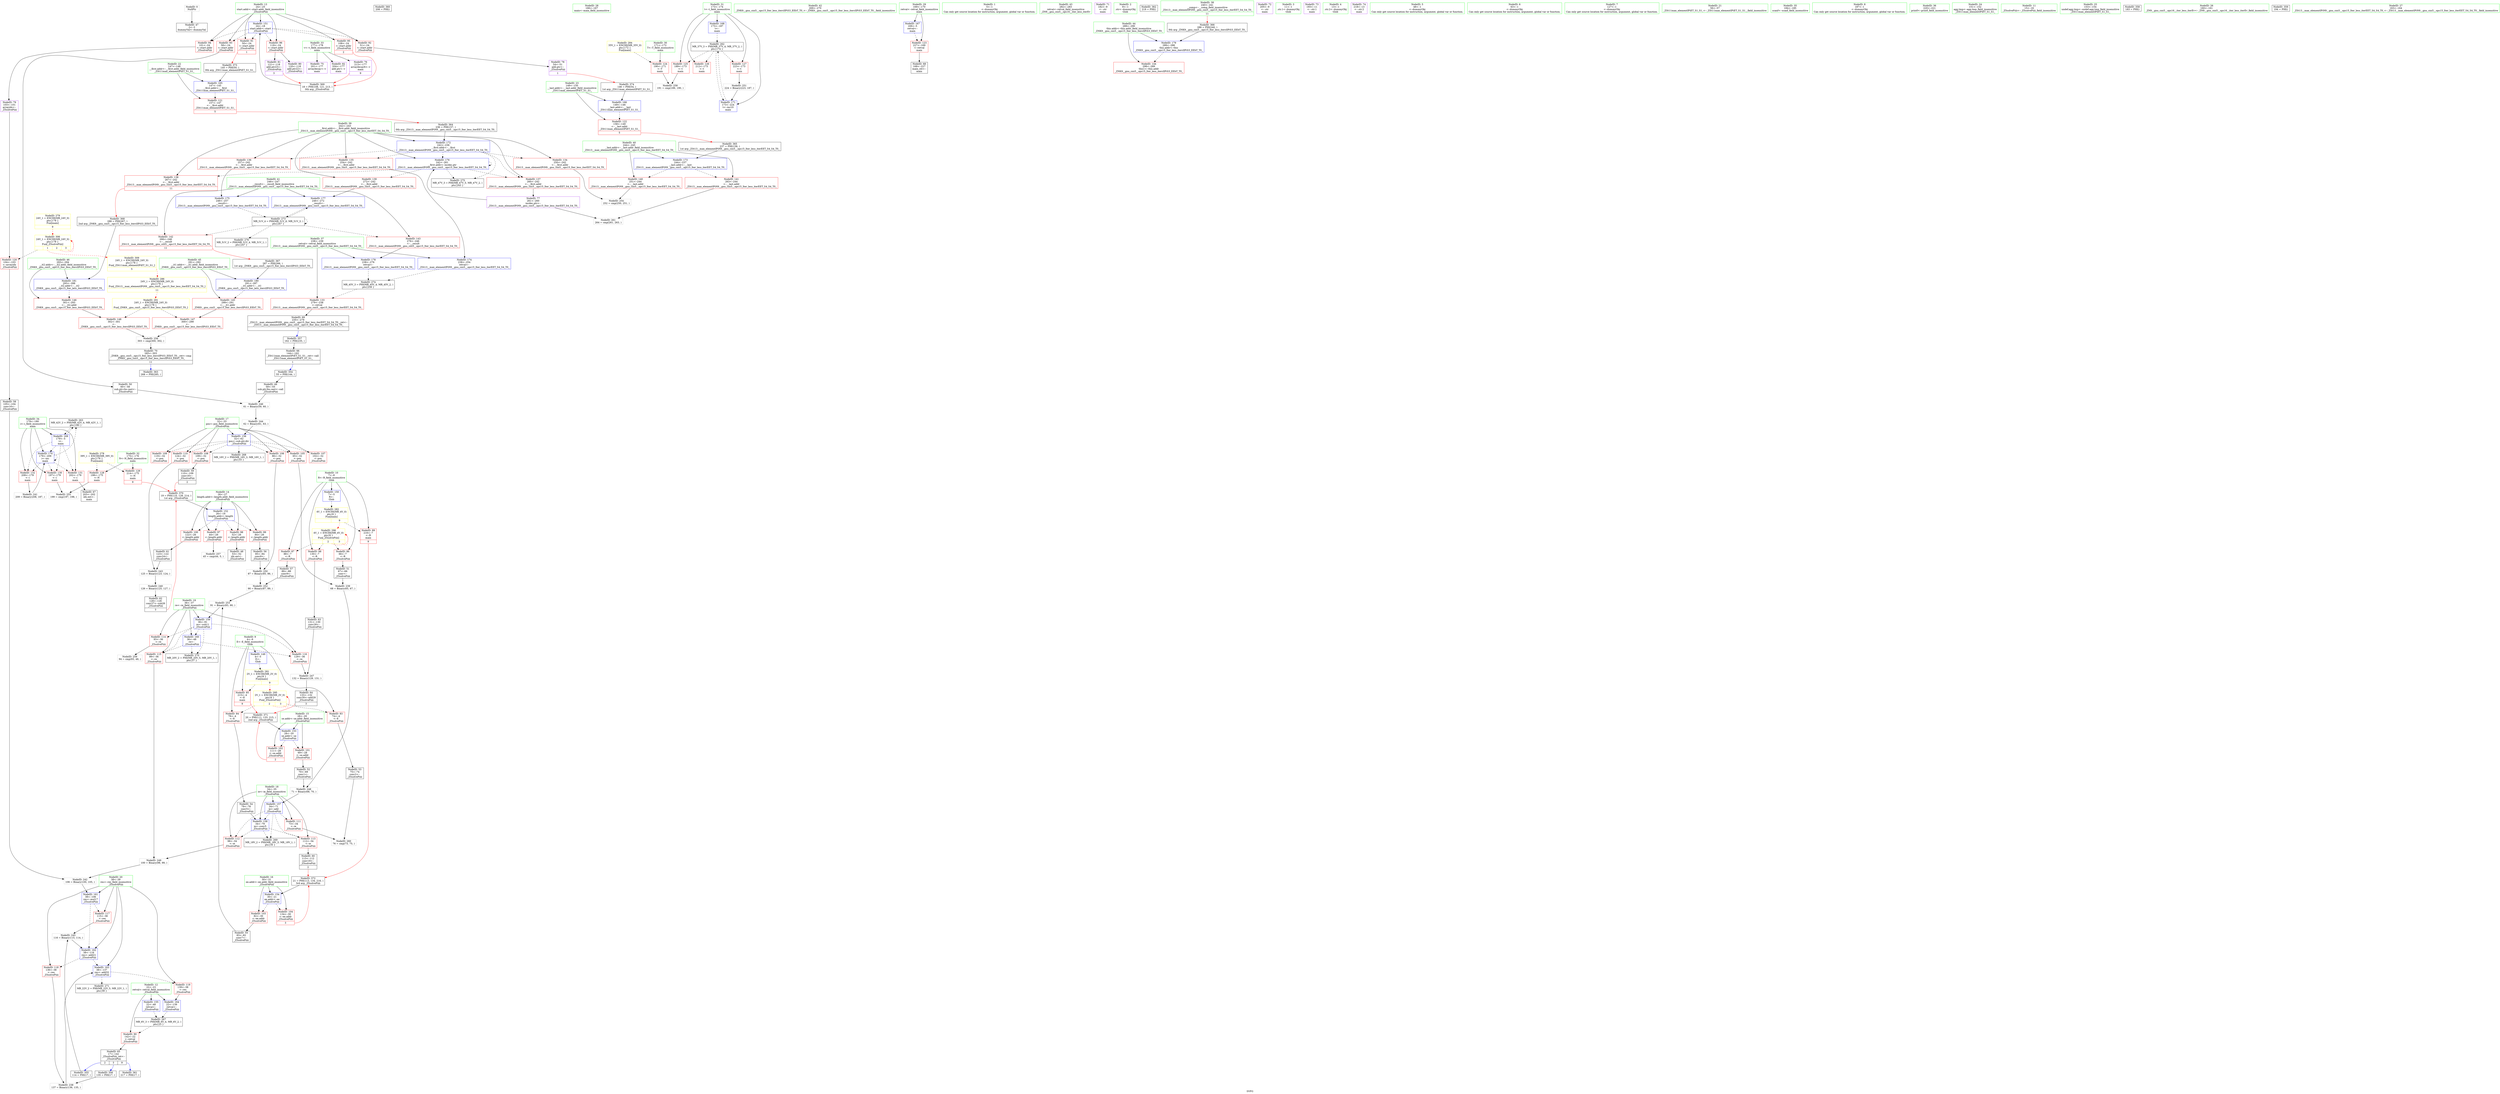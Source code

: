 digraph "SVFG" {
	label="SVFG";

	Node0x55a11f246480 [shape=record,color=grey,label="{NodeID: 0\nNullPtr}"];
	Node0x55a11f246480 -> Node0x55a11f266490[style=solid];
	Node0x55a11f280760 [shape=record,color=black,label="{NodeID: 263\nMR_42V_2 = PHI(MR_42V_4, MR_42V_1, )\npts\{180 \}\n}"];
	Node0x55a11f280760 -> Node0x55a11f26e860[style=dashed];
	Node0x55a11f26f150 [shape=record,color=blue,label="{NodeID: 180\n291\<--287\n__it1.addr\<--__it1\n_ZNK9__gnu_cxx5__ops15_Iter_less_iterclIPiS3_EEbT_T0_\n}"];
	Node0x55a11f26f150 -> Node0x55a11f26d4b0[style=dashed];
	Node0x55a11f266e70 [shape=record,color=red,label="{NodeID: 97\n44\<--26\n\<--length.addr\n_Z5solvePiiii\n}"];
	Node0x55a11f266e70 -> Node0x55a11f2752b0[style=solid];
	Node0x55a11f264870 [shape=record,color=green,label="{NodeID: 14\n26\<--27\nlength.addr\<--length.addr_field_insensitive\n_Z5solvePiiii\n}"];
	Node0x55a11f264870 -> Node0x55a11f266e70[style=solid];
	Node0x55a11f264870 -> Node0x55a11f266f40[style=solid];
	Node0x55a11f264870 -> Node0x55a11f267010[style=solid];
	Node0x55a11f264870 -> Node0x55a11f2670e0[style=solid];
	Node0x55a11f264870 -> Node0x55a11f26da90[style=solid];
	Node0x55a11f29b020 [shape=record,color=black,label="{NodeID: 360\n206 = PHI()\n}"];
	Node0x55a11f2669b0 [shape=record,color=red,label="{NodeID: 111\n73\<--34\n\<--ie\n_Z5solvePiiii\n}"];
	Node0x55a11f2669b0 -> Node0x55a11f26ace0[style=solid];
	Node0x55a11f265460 [shape=record,color=green,label="{NodeID: 28\n166\<--167\nmain\<--main_field_insensitive\n}"];
	Node0x55a11f29c470 [shape=record,color=black,label="{NodeID: 374\n146 = PHI(54, )\n1st arg _ZSt11max_elementIPiET_S1_S1_ }"];
	Node0x55a11f29c470 -> Node0x55a11f26e5f0[style=solid];
	Node0x55a11f287040 [shape=record,color=yellow,style=double,label="{NodeID: 291\n24V_1 = ENCHI(MR_24V_0)\npts\{178 \}\nFun[_ZNK9__gnu_cxx5__ops15_Iter_less_iterclIPiS3_EEbT_T0_]}"];
	Node0x55a11f287040 -> Node0x55a11f26d650[style=dashed];
	Node0x55a11f287040 -> Node0x55a11f26d720[style=dashed];
	Node0x55a11f26c470 [shape=record,color=red,label="{NodeID: 125\n189\<--173\n\<--t\nmain\n}"];
	Node0x55a11f26c470 -> Node0x55a11f275430[style=solid];
	Node0x55a11f266050 [shape=record,color=green,label="{NodeID: 42\n269\<--270\n_ZNK9__gnu_cxx5__ops15_Iter_less_iterclIPiS3_EEbT_T0_\<--_ZNK9__gnu_cxx5__ops15_Iter_less_iterclIPiS3_EEbT_T0__field_insensitive\n}"];
	Node0x55a11f26cfd0 [shape=record,color=red,label="{NodeID: 139\n272\<--242\n\<--__first.addr\n_ZSt13__max_elementIPiN9__gnu_cxx5__ops15_Iter_less_iterEET_S4_S4_T0_\n}"];
	Node0x55a11f26cfd0 -> Node0x55a11f26eee0[style=solid];
	Node0x55a11f267c30 [shape=record,color=black,label="{NodeID: 56\n85\<--84\nconv8\<--\n_Z5solvePiiii\n}"];
	Node0x55a11f267c30 -> Node0x55a11f274830[style=solid];
	Node0x55a11f26db60 [shape=record,color=blue,label="{NodeID: 153\n28\<--20\nse.addr\<--se\n_Z5solvePiiii\n}"];
	Node0x55a11f26db60 -> Node0x55a11f2671b0[style=dashed];
	Node0x55a11f26db60 -> Node0x55a11f267280[style=dashed];
	Node0x55a11f268790 [shape=record,color=black,label="{NodeID: 70\n285\<--303\n_ZNK9__gnu_cxx5__ops15_Iter_less_iterclIPiS3_EEbT_T0__ret\<--cmp\n_ZNK9__gnu_cxx5__ops15_Iter_less_iterclIPiS3_EEbT_T0_\n|{<s0>11}}"];
	Node0x55a11f268790:s0 -> Node0x55a11f29b390[style=solid,color=blue];
	Node0x55a11f274830 [shape=record,color=grey,label="{NodeID: 250\n87 = Binary(85, 86, )\n}"];
	Node0x55a11f274830 -> Node0x55a11f274b30[style=solid];
	Node0x55a11f26e6c0 [shape=record,color=blue,label="{NodeID: 167\n169\<--5\nretval\<--\nmain\n}"];
	Node0x55a11f26e6c0 -> Node0x55a11f26c2d0[style=dashed];
	Node0x55a11f2692f0 [shape=record,color=red,label="{NodeID: 84\n78\<--4\n\<--E\n_Z5solvePiiii\n}"];
	Node0x55a11f2692f0 -> Node0x55a11f267a90[style=solid];
	Node0x55a11f263450 [shape=record,color=green,label="{NodeID: 1\n5\<--1\n\<--dummyObj\nCan only get source location for instruction, argument, global var or function.}"];
	Node0x55a11f26f220 [shape=record,color=blue,label="{NodeID: 181\n293\<--288\n__it2.addr\<--__it2\n_ZNK9__gnu_cxx5__ops15_Iter_less_iterclIPiS3_EEbT_T0_\n}"];
	Node0x55a11f26f220 -> Node0x55a11f26d580[style=dashed];
	Node0x55a11f266f40 [shape=record,color=red,label="{NodeID: 98\n52\<--26\n\<--length.addr\n_Z5solvePiiii\n}"];
	Node0x55a11f266f40 -> Node0x55a11f2675b0[style=solid];
	Node0x55a11f264940 [shape=record,color=green,label="{NodeID: 15\n28\<--29\nse.addr\<--se.addr_field_insensitive\n_Z5solvePiiii\n}"];
	Node0x55a11f264940 -> Node0x55a11f2671b0[style=solid];
	Node0x55a11f264940 -> Node0x55a11f267280[style=solid];
	Node0x55a11f264940 -> Node0x55a11f26db60[style=solid];
	Node0x55a11f29b0f0 [shape=record,color=black,label="{NodeID: 361\n217 = PHI(17, )\n}"];
	Node0x55a11f285260 [shape=record,color=yellow,style=double,label="{NodeID: 278\n39V_1 = ENCHI(MR_39V_0)\npts\{176 \}\nFun[main]}"];
	Node0x55a11f285260 -> Node0x55a11f26c6e0[style=dashed];
	Node0x55a11f285260 -> Node0x55a11f26c7b0[style=dashed];
	Node0x55a11f266a80 [shape=record,color=red,label="{NodeID: 112\n98\<--34\n\<--ie\n_Z5solvePiiii\n}"];
	Node0x55a11f266a80 -> Node0x55a11f2746b0[style=solid];
	Node0x55a11f265560 [shape=record,color=green,label="{NodeID: 29\n169\<--170\nretval\<--retval_field_insensitive\nmain\n}"];
	Node0x55a11f265560 -> Node0x55a11f26c2d0[style=solid];
	Node0x55a11f265560 -> Node0x55a11f26e6c0[style=solid];
	Node0x55a11f26c540 [shape=record,color=red,label="{NodeID: 126\n212\<--173\n\<--t\nmain\n}"];
	Node0x55a11f266150 [shape=record,color=green,label="{NodeID: 43\n282\<--283\nretval\<--retval_field_insensitive\n_ZN9__gnu_cxx5__ops16__iter_less_iterEv\n}"];
	Node0x55a11f287dc0 [shape=record,color=yellow,style=double,label="{NodeID: 306\n24V_1 = ENCHI(MR_24V_0)\npts\{178 \}\nFun[_Z5solvePiiii]|{|<s1>1|<s2>2|<s3>3}}"];
	Node0x55a11f287dc0 -> Node0x55a11f26c060[style=dashed];
	Node0x55a11f287dc0:s1 -> Node0x55a11f288090[style=dashed,color=red];
	Node0x55a11f287dc0:s2 -> Node0x55a11f287dc0[style=dashed,color=red];
	Node0x55a11f287dc0:s3 -> Node0x55a11f287dc0[style=dashed,color=red];
	Node0x55a11f26d0a0 [shape=record,color=red,label="{NodeID: 140\n251\<--244\n\<--__last.addr\n_ZSt13__max_elementIPiN9__gnu_cxx5__ops15_Iter_less_iterEET_S4_S4_T0_\n}"];
	Node0x55a11f26d0a0 -> Node0x55a11f274e30[style=solid];
	Node0x55a11f267d00 [shape=record,color=black,label="{NodeID: 57\n89\<--88\nconv9\<--\n_Z5solvePiiii\n}"];
	Node0x55a11f267d00 -> Node0x55a11f274b30[style=solid];
	Node0x55a11f26dc30 [shape=record,color=blue,label="{NodeID: 154\n30\<--21\nee.addr\<--ee\n_Z5solvePiiii\n}"];
	Node0x55a11f26dc30 -> Node0x55a11f267350[style=dashed];
	Node0x55a11f26dc30 -> Node0x55a11f267420[style=dashed];
	Node0x55a11f268860 [shape=record,color=purple,label="{NodeID: 71\n182\<--9\n\<--.str\nmain\n}"];
	Node0x55a11f2749b0 [shape=record,color=grey,label="{NodeID: 251\n224 = Binary(223, 187, )\n}"];
	Node0x55a11f2749b0 -> Node0x55a11f26ea00[style=solid];
	Node0x55a11f26e790 [shape=record,color=blue,label="{NodeID: 168\n173\<--187\nt\<--\nmain\n}"];
	Node0x55a11f26e790 -> Node0x55a11f280260[style=dashed];
	Node0x55a11f2693c0 [shape=record,color=red,label="{NodeID: 85\n215\<--4\n\<--E\nmain\n|{<s0>9}}"];
	Node0x55a11f2693c0:s0 -> Node0x55a11f29bfe0[style=solid,color=red];
	Node0x55a11f2634e0 [shape=record,color=green,label="{NodeID: 2\n9\<--1\n.str\<--dummyObj\nGlob }"];
	Node0x55a11f267010 [shape=record,color=red,label="{NodeID: 99\n84\<--26\n\<--length.addr\n_Z5solvePiiii\n}"];
	Node0x55a11f267010 -> Node0x55a11f267c30[style=solid];
	Node0x55a11f264a10 [shape=record,color=green,label="{NodeID: 16\n30\<--31\nee.addr\<--ee.addr_field_insensitive\n_Z5solvePiiii\n}"];
	Node0x55a11f264a10 -> Node0x55a11f267350[style=solid];
	Node0x55a11f264a10 -> Node0x55a11f267420[style=solid];
	Node0x55a11f264a10 -> Node0x55a11f26dc30[style=solid];
	Node0x55a11f29b2c0 [shape=record,color=black,label="{NodeID: 362\n219 = PHI()\n}"];
	Node0x55a11f286590 [shape=record,color=yellow,style=double,label="{NodeID: 279\n24V_1 = ENCHI(MR_24V_0)\npts\{178 \}\nFun[main]|{<s0>9}}"];
	Node0x55a11f286590:s0 -> Node0x55a11f287dc0[style=dashed,color=red];
	Node0x55a11f266b50 [shape=record,color=red,label="{NodeID: 113\n112\<--34\n\<--ie\n_Z5solvePiiii\n}"];
	Node0x55a11f266b50 -> Node0x55a11f267f70[style=solid];
	Node0x55a11f265630 [shape=record,color=green,label="{NodeID: 30\n171\<--172\nT\<--T_field_insensitive\nmain\n}"];
	Node0x55a11f265630 -> Node0x55a11f26c3a0[style=solid];
	Node0x55a11f26c610 [shape=record,color=red,label="{NodeID: 127\n223\<--173\n\<--t\nmain\n}"];
	Node0x55a11f26c610 -> Node0x55a11f2749b0[style=solid];
	Node0x55a11f266220 [shape=record,color=green,label="{NodeID: 44\n289\<--290\nthis.addr\<--this.addr_field_insensitive\n_ZNK9__gnu_cxx5__ops15_Iter_less_iterclIPiS3_EEbT_T0_\n}"];
	Node0x55a11f266220 -> Node0x55a11f26d3e0[style=solid];
	Node0x55a11f266220 -> Node0x55a11f26f080[style=solid];
	Node0x55a11f26d170 [shape=record,color=red,label="{NodeID: 141\n263\<--244\n\<--__last.addr\n_ZSt13__max_elementIPiN9__gnu_cxx5__ops15_Iter_less_iterEET_S4_S4_T0_\n}"];
	Node0x55a11f26d170 -> Node0x55a11f26ae60[style=solid];
	Node0x55a11f267dd0 [shape=record,color=black,label="{NodeID: 58\n105\<--104\nconv16\<--\n_Z5solvePiiii\n}"];
	Node0x55a11f267dd0 -> Node0x55a11f273c30[style=solid];
	Node0x55a11f273630 [shape=record,color=grey,label="{NodeID: 238\n137 = Binary(136, 135, )\n}"];
	Node0x55a11f273630 -> Node0x55a11f26e380[style=solid];
	Node0x55a11f26dd00 [shape=record,color=blue,label="{NodeID: 155\n22\<--48\nretval\<--\n_Z5solvePiiii\n}"];
	Node0x55a11f26dd00 -> Node0x55a11f281b60[style=dashed];
	Node0x55a11f268930 [shape=record,color=purple,label="{NodeID: 72\n205\<--9\n\<--.str\nmain\n}"];
	Node0x55a11f274b30 [shape=record,color=grey,label="{NodeID: 252\n90 = Binary(87, 89, )\n}"];
	Node0x55a11f274b30 -> Node0x55a11f274cb0[style=solid];
	Node0x55a11f26e860 [shape=record,color=blue,label="{NodeID: 169\n179\<--5\ni\<--\nmain\n}"];
	Node0x55a11f26e860 -> Node0x55a11f26c880[style=dashed];
	Node0x55a11f26e860 -> Node0x55a11f26c950[style=dashed];
	Node0x55a11f26e860 -> Node0x55a11f26ca20[style=dashed];
	Node0x55a11f26e860 -> Node0x55a11f26e930[style=dashed];
	Node0x55a11f26e860 -> Node0x55a11f280760[style=dashed];
	Node0x55a11f269490 [shape=record,color=red,label="{NodeID: 86\n66\<--7\n\<--R\n_Z5solvePiiii\n}"];
	Node0x55a11f269490 -> Node0x55a11f267820[style=solid];
	Node0x55a11f263790 [shape=record,color=green,label="{NodeID: 3\n11\<--1\n.str.1\<--dummyObj\nGlob }"];
	Node0x55a11f2670e0 [shape=record,color=red,label="{NodeID: 100\n122\<--26\n\<--length.addr\n_Z5solvePiiii\n}"];
	Node0x55a11f2670e0 -> Node0x55a11f268040[style=solid];
	Node0x55a11f264ae0 [shape=record,color=green,label="{NodeID: 17\n32\<--33\npos\<--pos_field_insensitive\n_Z5solvePiiii\n}"];
	Node0x55a11f264ae0 -> Node0x55a11f2674f0[style=solid];
	Node0x55a11f264ae0 -> Node0x55a11f2665a0[style=solid];
	Node0x55a11f264ae0 -> Node0x55a11f266670[style=solid];
	Node0x55a11f264ae0 -> Node0x55a11f266740[style=solid];
	Node0x55a11f264ae0 -> Node0x55a11f266810[style=solid];
	Node0x55a11f264ae0 -> Node0x55a11f2668e0[style=solid];
	Node0x55a11f264ae0 -> Node0x55a11f26ddd0[style=solid];
	Node0x55a11f29b390 [shape=record,color=black,label="{NodeID: 363\n268 = PHI(285, )\n}"];
	Node0x55a11f266c20 [shape=record,color=red,label="{NodeID: 114\n93\<--36\n\<--re\n_Z5solvePiiii\n}"];
	Node0x55a11f266c20 -> Node0x55a11f2755b0[style=solid];
	Node0x55a11f265700 [shape=record,color=green,label="{NodeID: 31\n173\<--174\nt\<--t_field_insensitive\nmain\n}"];
	Node0x55a11f265700 -> Node0x55a11f26c470[style=solid];
	Node0x55a11f265700 -> Node0x55a11f26c540[style=solid];
	Node0x55a11f265700 -> Node0x55a11f26c610[style=solid];
	Node0x55a11f265700 -> Node0x55a11f26e790[style=solid];
	Node0x55a11f265700 -> Node0x55a11f26ea00[style=solid];
	Node0x55a11f26c6e0 [shape=record,color=red,label="{NodeID: 128\n198\<--175\n\<--N\nmain\n}"];
	Node0x55a11f26c6e0 -> Node0x55a11f274fb0[style=solid];
	Node0x55a11f2662f0 [shape=record,color=green,label="{NodeID: 45\n291\<--292\n__it1.addr\<--__it1.addr_field_insensitive\n_ZNK9__gnu_cxx5__ops15_Iter_less_iterclIPiS3_EEbT_T0_\n}"];
	Node0x55a11f2662f0 -> Node0x55a11f26d4b0[style=solid];
	Node0x55a11f2662f0 -> Node0x55a11f26f150[style=solid];
	Node0x55a11f26d240 [shape=record,color=red,label="{NodeID: 142\n266\<--246\n\<--__result\n_ZSt13__max_elementIPiN9__gnu_cxx5__ops15_Iter_less_iterEET_S4_S4_T0_\n|{<s0>11}}"];
	Node0x55a11f26d240:s0 -> Node0x55a11f29b8c0[style=solid,color=red];
	Node0x55a11f267ea0 [shape=record,color=black,label="{NodeID: 59\n110\<--109\nconv18\<--\n_Z5solvePiiii\n|{<s0>2}}"];
	Node0x55a11f267ea0:s0 -> Node0x55a11f29be20[style=solid,color=red];
	Node0x55a11f2737b0 [shape=record,color=grey,label="{NodeID: 239\n68 = Binary(65, 67, )\n}"];
	Node0x55a11f2737b0 -> Node0x55a11f274530[style=solid];
	Node0x55a11f26ddd0 [shape=record,color=blue,label="{NodeID: 156\n32\<--62\npos\<--sub.ptr.div\n_Z5solvePiiii\n}"];
	Node0x55a11f26ddd0 -> Node0x55a11f2674f0[style=dashed];
	Node0x55a11f26ddd0 -> Node0x55a11f2665a0[style=dashed];
	Node0x55a11f26ddd0 -> Node0x55a11f266670[style=dashed];
	Node0x55a11f26ddd0 -> Node0x55a11f266740[style=dashed];
	Node0x55a11f26ddd0 -> Node0x55a11f266810[style=dashed];
	Node0x55a11f26ddd0 -> Node0x55a11f2668e0[style=dashed];
	Node0x55a11f26ddd0 -> Node0x55a11f282060[style=dashed];
	Node0x55a11f268a00 [shape=record,color=purple,label="{NodeID: 73\n193\<--11\n\<--.str.1\nmain\n}"];
	Node0x55a11f274cb0 [shape=record,color=grey,label="{NodeID: 253\n91 = Binary(83, 90, )\n}"];
	Node0x55a11f274cb0 -> Node0x55a11f26e040[style=solid];
	Node0x55a11f26e930 [shape=record,color=blue,label="{NodeID: 170\n179\<--209\ni\<--inc\nmain\n}"];
	Node0x55a11f26e930 -> Node0x55a11f26c880[style=dashed];
	Node0x55a11f26e930 -> Node0x55a11f26c950[style=dashed];
	Node0x55a11f26e930 -> Node0x55a11f26ca20[style=dashed];
	Node0x55a11f26e930 -> Node0x55a11f26e930[style=dashed];
	Node0x55a11f26e930 -> Node0x55a11f280760[style=dashed];
	Node0x55a11f269560 [shape=record,color=red,label="{NodeID: 87\n88\<--7\n\<--R\n_Z5solvePiiii\n}"];
	Node0x55a11f269560 -> Node0x55a11f267d00[style=solid];
	Node0x55a11f263850 [shape=record,color=green,label="{NodeID: 4\n13\<--1\n.str.2\<--dummyObj\nGlob }"];
	Node0x55a11f281b60 [shape=record,color=black,label="{NodeID: 267\nMR_6V_3 = PHI(MR_6V_4, MR_6V_2, )\npts\{23 \}\n}"];
	Node0x55a11f281b60 -> Node0x55a11f2697d0[style=dashed];
	Node0x55a11f2671b0 [shape=record,color=red,label="{NodeID: 101\n69\<--28\n\<--se.addr\n_Z5solvePiiii\n}"];
	Node0x55a11f2671b0 -> Node0x55a11f2678f0[style=solid];
	Node0x55a11f264bb0 [shape=record,color=green,label="{NodeID: 18\n34\<--35\nie\<--ie_field_insensitive\n_Z5solvePiiii\n}"];
	Node0x55a11f264bb0 -> Node0x55a11f2669b0[style=solid];
	Node0x55a11f264bb0 -> Node0x55a11f266a80[style=solid];
	Node0x55a11f264bb0 -> Node0x55a11f266b50[style=solid];
	Node0x55a11f264bb0 -> Node0x55a11f26dea0[style=solid];
	Node0x55a11f264bb0 -> Node0x55a11f26df70[style=solid];
	Node0x55a11f29b4a0 [shape=record,color=black,label="{NodeID: 364\n236 = PHI(157, )\n0th arg _ZSt13__max_elementIPiN9__gnu_cxx5__ops15_Iter_less_iterEET_S4_S4_T0_ }"];
	Node0x55a11f29b4a0 -> Node0x55a11f26ead0[style=solid];
	Node0x55a11f286750 [shape=record,color=yellow,style=double,label="{NodeID: 281\n2V_1 = ENCHI(MR_2V_0)\npts\{6 \}\nFun[main]|{|<s1>9}}"];
	Node0x55a11f286750 -> Node0x55a11f2693c0[style=dashed];
	Node0x55a11f286750:s1 -> Node0x55a11f2873f0[style=dashed,color=red];
	Node0x55a11f26bcd0 [shape=record,color=red,label="{NodeID: 115\n99\<--36\n\<--re\n_Z5solvePiiii\n}"];
	Node0x55a11f26bcd0 -> Node0x55a11f2746b0[style=solid];
	Node0x55a11f2657d0 [shape=record,color=green,label="{NodeID: 32\n175\<--176\nN\<--N_field_insensitive\nmain\n}"];
	Node0x55a11f2657d0 -> Node0x55a11f26c6e0[style=solid];
	Node0x55a11f2657d0 -> Node0x55a11f26c7b0[style=solid];
	Node0x55a11f2873f0 [shape=record,color=yellow,style=double,label="{NodeID: 295\n2V_1 = ENCHI(MR_2V_0)\npts\{6 \}\nFun[_Z5solvePiiii]|{|<s2>2|<s3>3}}"];
	Node0x55a11f2873f0 -> Node0x55a11f269220[style=dashed];
	Node0x55a11f2873f0 -> Node0x55a11f2692f0[style=dashed];
	Node0x55a11f2873f0:s2 -> Node0x55a11f2873f0[style=dashed,color=red];
	Node0x55a11f2873f0:s3 -> Node0x55a11f2873f0[style=dashed,color=red];
	Node0x55a11f26c7b0 [shape=record,color=red,label="{NodeID: 129\n214\<--175\n\<--N\nmain\n|{<s0>9}}"];
	Node0x55a11f26c7b0:s0 -> Node0x55a11f29be20[style=solid,color=red];
	Node0x55a11f2663c0 [shape=record,color=green,label="{NodeID: 46\n293\<--294\n__it2.addr\<--__it2.addr_field_insensitive\n_ZNK9__gnu_cxx5__ops15_Iter_less_iterclIPiS3_EEbT_T0_\n}"];
	Node0x55a11f2663c0 -> Node0x55a11f26d580[style=solid];
	Node0x55a11f2663c0 -> Node0x55a11f26f220[style=solid];
	Node0x55a11f288090 [shape=record,color=yellow,style=double,label="{NodeID: 309\n24V_1 = ENCHI(MR_24V_0)\npts\{178 \}\nFun[_ZSt11max_elementIPiET_S1_S1_]|{<s0>5}}"];
	Node0x55a11f288090:s0 -> Node0x55a11f286bb0[style=dashed,color=red];
	Node0x55a11f26d310 [shape=record,color=red,label="{NodeID: 143\n276\<--246\n\<--__result\n_ZSt13__max_elementIPiN9__gnu_cxx5__ops15_Iter_less_iterEET_S4_S4_T0_\n}"];
	Node0x55a11f26d310 -> Node0x55a11f26efb0[style=solid];
	Node0x55a11f267f70 [shape=record,color=black,label="{NodeID: 60\n113\<--112\nconv19\<--\n_Z5solvePiiii\n|{<s0>2}}"];
	Node0x55a11f267f70:s0 -> Node0x55a11f29c1a0[style=solid,color=red];
	Node0x55a11f273930 [shape=record,color=grey,label="{NodeID: 240\n126 = Binary(125, 127, )\n}"];
	Node0x55a11f273930 -> Node0x55a11f268110[style=solid];
	Node0x55a11f26dea0 [shape=record,color=blue,label="{NodeID: 157\n34\<--71\nie\<--add\n_Z5solvePiiii\n}"];
	Node0x55a11f26dea0 -> Node0x55a11f2669b0[style=dashed];
	Node0x55a11f26dea0 -> Node0x55a11f266a80[style=dashed];
	Node0x55a11f26dea0 -> Node0x55a11f266b50[style=dashed];
	Node0x55a11f26dea0 -> Node0x55a11f26df70[style=dashed];
	Node0x55a11f26dea0 -> Node0x55a11f282560[style=dashed];
	Node0x55a11f268ad0 [shape=record,color=purple,label="{NodeID: 74\n218\<--13\n\<--.str.2\nmain\n}"];
	Node0x55a11f274e30 [shape=record,color=grey,label="{NodeID: 254\n252 = cmp(250, 251, )\n}"];
	Node0x55a11f26ea00 [shape=record,color=blue,label="{NodeID: 171\n173\<--224\nt\<--inc10\nmain\n}"];
	Node0x55a11f26ea00 -> Node0x55a11f280260[style=dashed];
	Node0x55a11f269630 [shape=record,color=red,label="{NodeID: 88\n130\<--7\n\<--R\n_Z5solvePiiii\n}"];
	Node0x55a11f269630 -> Node0x55a11f2681e0[style=solid];
	Node0x55a11f263910 [shape=record,color=green,label="{NodeID: 5\n48\<--1\n\<--dummyObj\nCan only get source location for instruction, argument, global var or function.}"];
	Node0x55a11f282060 [shape=record,color=black,label="{NodeID: 268\nMR_16V_2 = PHI(MR_16V_3, MR_16V_1, )\npts\{33 \}\n}"];
	Node0x55a11f267280 [shape=record,color=red,label="{NodeID: 102\n111\<--28\n\<--se.addr\n_Z5solvePiiii\n|{<s0>2}}"];
	Node0x55a11f267280:s0 -> Node0x55a11f29bfe0[style=solid,color=red];
	Node0x55a11f264c80 [shape=record,color=green,label="{NodeID: 19\n36\<--37\nre\<--re_field_insensitive\n_Z5solvePiiii\n}"];
	Node0x55a11f264c80 -> Node0x55a11f266c20[style=solid];
	Node0x55a11f264c80 -> Node0x55a11f26bcd0[style=solid];
	Node0x55a11f264c80 -> Node0x55a11f26bd60[style=solid];
	Node0x55a11f264c80 -> Node0x55a11f26e040[style=solid];
	Node0x55a11f264c80 -> Node0x55a11f26e110[style=solid];
	Node0x55a11f29b640 [shape=record,color=black,label="{NodeID: 365\n237 = PHI(158, )\n1st arg _ZSt13__max_elementIPiN9__gnu_cxx5__ops15_Iter_less_iterEET_S4_S4_T0_ }"];
	Node0x55a11f29b640 -> Node0x55a11f26eba0[style=solid];
	Node0x55a11f286830 [shape=record,color=yellow,style=double,label="{NodeID: 282\n4V_1 = ENCHI(MR_4V_0)\npts\{8 \}\nFun[main]|{|<s1>9}}"];
	Node0x55a11f286830 -> Node0x55a11f269700[style=dashed];
	Node0x55a11f286830:s1 -> Node0x55a11f287500[style=dashed,color=red];
	Node0x55a11f26bd60 [shape=record,color=red,label="{NodeID: 116\n129\<--36\n\<--re\n_Z5solvePiiii\n}"];
	Node0x55a11f26bd60 -> Node0x55a11f2743b0[style=solid];
	Node0x55a11f2658a0 [shape=record,color=green,label="{NodeID: 33\n177\<--178\nv\<--v_field_insensitive\nmain\n}"];
	Node0x55a11f2658a0 -> Node0x55a11f268ba0[style=solid];
	Node0x55a11f2658a0 -> Node0x55a11f268c70[style=solid];
	Node0x55a11f2658a0 -> Node0x55a11f269150[style=solid];
	Node0x55a11f287500 [shape=record,color=yellow,style=double,label="{NodeID: 296\n4V_1 = ENCHI(MR_4V_0)\npts\{8 \}\nFun[_Z5solvePiiii]|{|<s3>2|<s4>3}}"];
	Node0x55a11f287500 -> Node0x55a11f269490[style=dashed];
	Node0x55a11f287500 -> Node0x55a11f269560[style=dashed];
	Node0x55a11f287500 -> Node0x55a11f269630[style=dashed];
	Node0x55a11f287500:s3 -> Node0x55a11f287500[style=dashed,color=red];
	Node0x55a11f287500:s4 -> Node0x55a11f287500[style=dashed,color=red];
	Node0x55a11f26c880 [shape=record,color=red,label="{NodeID: 130\n197\<--179\n\<--i\nmain\n}"];
	Node0x55a11f26c880 -> Node0x55a11f274fb0[style=solid];
	Node0x55a11f266490 [shape=record,color=black,label="{NodeID: 47\n2\<--3\ndummyVal\<--dummyVal\n}"];
	Node0x55a11f26d3e0 [shape=record,color=red,label="{NodeID: 144\n298\<--289\nthis1\<--this.addr\n_ZNK9__gnu_cxx5__ops15_Iter_less_iterclIPiS3_EEbT_T0_\n}"];
	Node0x55a11f268040 [shape=record,color=black,label="{NodeID: 61\n123\<--122\nconv24\<--\n_Z5solvePiiii\n}"];
	Node0x55a11f268040 -> Node0x55a11f273db0[style=solid];
	Node0x55a11f273ab0 [shape=record,color=grey,label="{NodeID: 241\n209 = Binary(208, 187, )\n}"];
	Node0x55a11f273ab0 -> Node0x55a11f26e930[style=solid];
	Node0x55a11f26df70 [shape=record,color=blue,label="{NodeID: 158\n34\<--79\nie\<--conv5\n_Z5solvePiiii\n}"];
	Node0x55a11f26df70 -> Node0x55a11f266a80[style=dashed];
	Node0x55a11f26df70 -> Node0x55a11f266b50[style=dashed];
	Node0x55a11f26df70 -> Node0x55a11f282560[style=dashed];
	Node0x55a11f268ba0 [shape=record,color=purple,label="{NodeID: 75\n201\<--177\narraydecay\<--v\nmain\n}"];
	Node0x55a11f274fb0 [shape=record,color=grey,label="{NodeID: 255\n199 = cmp(197, 198, )\n}"];
	Node0x55a11f26ead0 [shape=record,color=blue,label="{NodeID: 172\n242\<--236\n__first.addr\<--__first\n_ZSt13__max_elementIPiN9__gnu_cxx5__ops15_Iter_less_iterEET_S4_S4_T0_\n}"];
	Node0x55a11f26ead0 -> Node0x55a11f26cbc0[style=dashed];
	Node0x55a11f26ead0 -> Node0x55a11f26cc90[style=dashed];
	Node0x55a11f26ead0 -> Node0x55a11f26cd60[style=dashed];
	Node0x55a11f26ead0 -> Node0x55a11f26ce30[style=dashed];
	Node0x55a11f26ead0 -> Node0x55a11f26ee10[style=dashed];
	Node0x55a11f26ead0 -> Node0x55a11f284360[style=dashed];
	Node0x55a11f269700 [shape=record,color=red,label="{NodeID: 89\n216\<--7\n\<--R\nmain\n|{<s0>9}}"];
	Node0x55a11f269700:s0 -> Node0x55a11f29c1a0[style=solid,color=red];
	Node0x55a11f264180 [shape=record,color=green,label="{NodeID: 6\n63\<--1\n\<--dummyObj\nCan only get source location for instruction, argument, global var or function.}"];
	Node0x55a11f282560 [shape=record,color=black,label="{NodeID: 269\nMR_18V_2 = PHI(MR_18V_5, MR_18V_1, )\npts\{35 \}\n}"];
	Node0x55a11f267350 [shape=record,color=red,label="{NodeID: 103\n82\<--30\n\<--ee.addr\n_Z5solvePiiii\n}"];
	Node0x55a11f267350 -> Node0x55a11f267b60[style=solid];
	Node0x55a11f264d50 [shape=record,color=green,label="{NodeID: 20\n38\<--39\nres\<--res_field_insensitive\n_Z5solvePiiii\n}"];
	Node0x55a11f264d50 -> Node0x55a11f26bdf0[style=solid];
	Node0x55a11f264d50 -> Node0x55a11f26bec0[style=solid];
	Node0x55a11f264d50 -> Node0x55a11f26bf90[style=solid];
	Node0x55a11f264d50 -> Node0x55a11f26e1e0[style=solid];
	Node0x55a11f264d50 -> Node0x55a11f26e2b0[style=solid];
	Node0x55a11f264d50 -> Node0x55a11f26e380[style=solid];
	Node0x55a11f29b780 [shape=record,color=black,label="{NodeID: 366\n286 = PHI(240, )\n0th arg _ZNK9__gnu_cxx5__ops15_Iter_less_iterclIPiS3_EEbT_T0_ }"];
	Node0x55a11f29b780 -> Node0x55a11f26f080[style=solid];
	Node0x55a11f26bdf0 [shape=record,color=red,label="{NodeID: 117\n115\<--38\n\<--res\n_Z5solvePiiii\n}"];
	Node0x55a11f26bdf0 -> Node0x55a11f2740b0[style=solid];
	Node0x55a11f265970 [shape=record,color=green,label="{NodeID: 34\n179\<--180\ni\<--i_field_insensitive\nmain\n}"];
	Node0x55a11f265970 -> Node0x55a11f26c880[style=solid];
	Node0x55a11f265970 -> Node0x55a11f26c950[style=solid];
	Node0x55a11f265970 -> Node0x55a11f26ca20[style=solid];
	Node0x55a11f265970 -> Node0x55a11f26e860[style=solid];
	Node0x55a11f265970 -> Node0x55a11f26e930[style=solid];
	Node0x55a11f26c950 [shape=record,color=red,label="{NodeID: 131\n202\<--179\n\<--i\nmain\n}"];
	Node0x55a11f26c950 -> Node0x55a11f268520[style=solid];
	Node0x55a11f2675b0 [shape=record,color=black,label="{NodeID: 48\n53\<--52\nidx.ext\<--\n_Z5solvePiiii\n}"];
	Node0x55a11f26d4b0 [shape=record,color=red,label="{NodeID: 145\n299\<--291\n\<--__it1.addr\n_ZNK9__gnu_cxx5__ops15_Iter_less_iterclIPiS3_EEbT_T0_\n}"];
	Node0x55a11f26d4b0 -> Node0x55a11f26d650[style=solid];
	Node0x55a11f268110 [shape=record,color=black,label="{NodeID: 62\n128\<--126\nconv27\<--sub26\n_Z5solvePiiii\n|{<s0>3}}"];
	Node0x55a11f268110:s0 -> Node0x55a11f29be20[style=solid,color=red];
	Node0x55a11f273c30 [shape=record,color=grey,label="{NodeID: 242\n106 = Binary(100, 105, )\n}"];
	Node0x55a11f273c30 -> Node0x55a11f26e1e0[style=solid];
	Node0x55a11f26e040 [shape=record,color=blue,label="{NodeID: 159\n36\<--91\nre\<--sub11\n_Z5solvePiiii\n}"];
	Node0x55a11f26e040 -> Node0x55a11f266c20[style=dashed];
	Node0x55a11f26e040 -> Node0x55a11f26bcd0[style=dashed];
	Node0x55a11f26e040 -> Node0x55a11f26bd60[style=dashed];
	Node0x55a11f26e040 -> Node0x55a11f26e110[style=dashed];
	Node0x55a11f26e040 -> Node0x55a11f282a60[style=dashed];
	Node0x55a11f268c70 [shape=record,color=purple,label="{NodeID: 76\n213\<--177\narraydecay6\<--v\nmain\n|{<s0>9}}"];
	Node0x55a11f268c70:s0 -> Node0x55a11f29bb40[style=solid,color=red];
	Node0x55a11f275130 [shape=record,color=grey,label="{NodeID: 256\n303 = cmp(300, 302, )\n}"];
	Node0x55a11f275130 -> Node0x55a11f268790[style=solid];
	Node0x55a11f26eba0 [shape=record,color=blue,label="{NodeID: 173\n244\<--237\n__last.addr\<--__last\n_ZSt13__max_elementIPiN9__gnu_cxx5__ops15_Iter_less_iterEET_S4_S4_T0_\n}"];
	Node0x55a11f26eba0 -> Node0x55a11f26d0a0[style=dashed];
	Node0x55a11f26eba0 -> Node0x55a11f26d170[style=dashed];
	Node0x55a11f2697d0 [shape=record,color=red,label="{NodeID: 90\n142\<--22\n\<--retval\n_Z5solvePiiii\n}"];
	Node0x55a11f2697d0 -> Node0x55a11f268380[style=solid];
	Node0x55a11f264210 [shape=record,color=green,label="{NodeID: 7\n127\<--1\n\<--dummyObj\nCan only get source location for instruction, argument, global var or function.}"];
	Node0x55a11f282a60 [shape=record,color=black,label="{NodeID: 270\nMR_20V_2 = PHI(MR_20V_5, MR_20V_1, )\npts\{37 \}\n}"];
	Node0x55a11f267420 [shape=record,color=red,label="{NodeID: 104\n134\<--30\n\<--ee.addr\n_Z5solvePiiii\n|{<s0>3}}"];
	Node0x55a11f267420:s0 -> Node0x55a11f29c1a0[style=solid,color=red];
	Node0x55a11f264e20 [shape=record,color=green,label="{NodeID: 21\n56\<--57\n_ZSt11max_elementIPiET_S1_S1_\<--_ZSt11max_elementIPiET_S1_S1__field_insensitive\n}"];
	Node0x55a11f29b8c0 [shape=record,color=black,label="{NodeID: 367\n287 = PHI(266, )\n1st arg _ZNK9__gnu_cxx5__ops15_Iter_less_iterclIPiS3_EEbT_T0_ }"];
	Node0x55a11f29b8c0 -> Node0x55a11f26f150[style=solid];
	Node0x55a11f2869f0 [shape=record,color=yellow,style=double,label="{NodeID: 284\n35V_1 = ENCHI(MR_35V_0)\npts\{172 \}\nFun[main]}"];
	Node0x55a11f2869f0 -> Node0x55a11f26c3a0[style=dashed];
	Node0x55a11f26bec0 [shape=record,color=red,label="{NodeID: 118\n136\<--38\n\<--res\n_Z5solvePiiii\n}"];
	Node0x55a11f26bec0 -> Node0x55a11f273630[style=solid];
	Node0x55a11f265a40 [shape=record,color=green,label="{NodeID: 35\n184\<--185\nscanf\<--scanf_field_insensitive\n}"];
	Node0x55a11f26ca20 [shape=record,color=red,label="{NodeID: 132\n208\<--179\n\<--i\nmain\n}"];
	Node0x55a11f26ca20 -> Node0x55a11f273ab0[style=solid];
	Node0x55a11f267680 [shape=record,color=black,label="{NodeID: 49\n59\<--55\nsub.ptr.lhs.cast\<--call\n_Z5solvePiiii\n}"];
	Node0x55a11f267680 -> Node0x55a11f274230[style=solid];
	Node0x55a11f26d580 [shape=record,color=red,label="{NodeID: 146\n301\<--293\n\<--__it2.addr\n_ZNK9__gnu_cxx5__ops15_Iter_less_iterclIPiS3_EEbT_T0_\n}"];
	Node0x55a11f26d580 -> Node0x55a11f26d720[style=solid];
	Node0x55a11f2681e0 [shape=record,color=black,label="{NodeID: 63\n131\<--130\nconv28\<--\n_Z5solvePiiii\n}"];
	Node0x55a11f2681e0 -> Node0x55a11f2743b0[style=solid];
	Node0x55a11f273db0 [shape=record,color=grey,label="{NodeID: 243\n125 = Binary(123, 124, )\n}"];
	Node0x55a11f273db0 -> Node0x55a11f273930[style=solid];
	Node0x55a11f26e110 [shape=record,color=blue,label="{NodeID: 160\n36\<--48\nre\<--\n_Z5solvePiiii\n}"];
	Node0x55a11f26e110 -> Node0x55a11f26bcd0[style=dashed];
	Node0x55a11f26e110 -> Node0x55a11f26bd60[style=dashed];
	Node0x55a11f26e110 -> Node0x55a11f282a60[style=dashed];
	Node0x55a11f268d40 [shape=record,color=purple,label="{NodeID: 77\n261\<--260\nincdec.ptr\<--\n_ZSt13__max_elementIPiN9__gnu_cxx5__ops15_Iter_less_iterEET_S4_S4_T0_\n}"];
	Node0x55a11f268d40 -> Node0x55a11f26ee10[style=solid];
	Node0x55a11f268d40 -> Node0x55a11f26ae60[style=solid];
	Node0x55a11f2752b0 [shape=record,color=grey,label="{NodeID: 257\n45 = cmp(44, 5, )\n}"];
	Node0x55a11f26ec70 [shape=record,color=blue,label="{NodeID: 174\n238\<--254\nretval\<--\n_ZSt13__max_elementIPiN9__gnu_cxx5__ops15_Iter_less_iterEET_S4_S4_T0_\n}"];
	Node0x55a11f26ec70 -> Node0x55a11f283e60[style=dashed];
	Node0x55a11f2698a0 [shape=record,color=red,label="{NodeID: 91\n50\<--24\n\<--start.addr\n_Z5solvePiiii\n|{<s0>1}}"];
	Node0x55a11f2698a0:s0 -> Node0x55a11f29c360[style=solid,color=red];
	Node0x55a11f2642d0 [shape=record,color=green,label="{NodeID: 8\n187\<--1\n\<--dummyObj\nCan only get source location for instruction, argument, global var or function.}"];
	Node0x55a11f298fc0 [shape=record,color=black,label="{NodeID: 354\n55 = PHI(144, )\n}"];
	Node0x55a11f298fc0 -> Node0x55a11f267680[style=solid];
	Node0x55a11f282f60 [shape=record,color=black,label="{NodeID: 271\nMR_22V_2 = PHI(MR_22V_5, MR_22V_1, )\npts\{39 \}\n}"];
	Node0x55a11f2674f0 [shape=record,color=red,label="{NodeID: 105\n65\<--32\n\<--pos\n_Z5solvePiiii\n}"];
	Node0x55a11f2674f0 -> Node0x55a11f2737b0[style=solid];
	Node0x55a11f264f20 [shape=record,color=green,label="{NodeID: 22\n147\<--148\n__first.addr\<--__first.addr_field_insensitive\n_ZSt11max_elementIPiET_S1_S1_\n}"];
	Node0x55a11f264f20 -> Node0x55a11f26c130[style=solid];
	Node0x55a11f264f20 -> Node0x55a11f26e520[style=solid];
	Node0x55a11f29ba00 [shape=record,color=black,label="{NodeID: 368\n288 = PHI(267, )\n2nd arg _ZNK9__gnu_cxx5__ops15_Iter_less_iterclIPiS3_EEbT_T0_ }"];
	Node0x55a11f29ba00 -> Node0x55a11f26f220[style=solid];
	Node0x55a11f26bf90 [shape=record,color=red,label="{NodeID: 119\n139\<--38\n\<--res\n_Z5solvePiiii\n}"];
	Node0x55a11f26bf90 -> Node0x55a11f26e450[style=solid];
	Node0x55a11f265b40 [shape=record,color=green,label="{NodeID: 36\n220\<--221\nprintf\<--printf_field_insensitive\n}"];
	Node0x55a11f26caf0 [shape=record,color=red,label="{NodeID: 133\n279\<--238\n\<--retval\n_ZSt13__max_elementIPiN9__gnu_cxx5__ops15_Iter_less_iterEET_S4_S4_T0_\n}"];
	Node0x55a11f26caf0 -> Node0x55a11f2686c0[style=solid];
	Node0x55a11f267750 [shape=record,color=black,label="{NodeID: 50\n60\<--58\nsub.ptr.rhs.cast\<--\n_Z5solvePiiii\n}"];
	Node0x55a11f267750 -> Node0x55a11f274230[style=solid];
	Node0x55a11f26d650 [shape=record,color=red,label="{NodeID: 147\n300\<--299\n\<--\n_ZNK9__gnu_cxx5__ops15_Iter_less_iterclIPiS3_EEbT_T0_\n}"];
	Node0x55a11f26d650 -> Node0x55a11f275130[style=solid];
	Node0x55a11f2682b0 [shape=record,color=black,label="{NodeID: 64\n133\<--132\nconv30\<--add29\n_Z5solvePiiii\n|{<s0>3}}"];
	Node0x55a11f2682b0:s0 -> Node0x55a11f29bfe0[style=solid,color=red];
	Node0x55a11f273f30 [shape=record,color=grey,label="{NodeID: 244\n62 = Binary(61, 63, )\n}"];
	Node0x55a11f273f30 -> Node0x55a11f26ddd0[style=solid];
	Node0x55a11f26e1e0 [shape=record,color=blue,label="{NodeID: 161\n38\<--106\nres\<--mul17\n_Z5solvePiiii\n}"];
	Node0x55a11f26e1e0 -> Node0x55a11f26bdf0[style=dashed];
	Node0x55a11f26e1e0 -> Node0x55a11f26e2b0[style=dashed];
	Node0x55a11f268e10 [shape=record,color=purple,label="{NodeID: 78\n54\<--51\nadd.ptr\<--\n_Z5solvePiiii\n|{<s0>1}}"];
	Node0x55a11f268e10:s0 -> Node0x55a11f29c470[style=solid,color=red];
	Node0x55a11f275430 [shape=record,color=grey,label="{NodeID: 258\n191 = cmp(189, 190, )\n}"];
	Node0x55a11f26ed40 [shape=record,color=blue,label="{NodeID: 175\n246\<--257\n__result\<--\n_ZSt13__max_elementIPiN9__gnu_cxx5__ops15_Iter_less_iterEET_S4_S4_T0_\n}"];
	Node0x55a11f26ed40 -> Node0x55a11f283960[style=dashed];
	Node0x55a11f269970 [shape=record,color=red,label="{NodeID: 92\n51\<--24\n\<--start.addr\n_Z5solvePiiii\n}"];
	Node0x55a11f269970 -> Node0x55a11f268e10[style=solid];
	Node0x55a11f2643d0 [shape=record,color=green,label="{NodeID: 9\n4\<--6\nE\<--E_field_insensitive\nGlob }"];
	Node0x55a11f2643d0 -> Node0x55a11f269220[style=solid];
	Node0x55a11f2643d0 -> Node0x55a11f2692f0[style=solid];
	Node0x55a11f2643d0 -> Node0x55a11f2693c0[style=solid];
	Node0x55a11f2643d0 -> Node0x55a11f26d7f0[style=solid];
	Node0x55a11f29aac0 [shape=record,color=black,label="{NodeID: 355\n114 = PHI(17, )\n}"];
	Node0x55a11f29aac0 -> Node0x55a11f2740b0[style=solid];
	Node0x55a11f2665a0 [shape=record,color=red,label="{NodeID: 106\n86\<--32\n\<--pos\n_Z5solvePiiii\n}"];
	Node0x55a11f2665a0 -> Node0x55a11f274830[style=solid];
	Node0x55a11f264ff0 [shape=record,color=green,label="{NodeID: 23\n149\<--150\n__last.addr\<--__last.addr_field_insensitive\n_ZSt11max_elementIPiET_S1_S1_\n}"];
	Node0x55a11f264ff0 -> Node0x55a11f26c200[style=solid];
	Node0x55a11f264ff0 -> Node0x55a11f26e5f0[style=solid];
	Node0x55a11f29bb40 [shape=record,color=black,label="{NodeID: 369\n18 = PHI(108, 121, 213, )\n0th arg _Z5solvePiiii }"];
	Node0x55a11f29bb40 -> Node0x55a11f26d9c0[style=solid];
	Node0x55a11f286bb0 [shape=record,color=yellow,style=double,label="{NodeID: 286\n24V_1 = ENCHI(MR_24V_0)\npts\{178 \}\nFun[_ZSt13__max_elementIPiN9__gnu_cxx5__ops15_Iter_less_iterEET_S4_S4_T0_]|{<s0>11}}"];
	Node0x55a11f286bb0:s0 -> Node0x55a11f287040[style=dashed,color=red];
	Node0x55a11f26c060 [shape=record,color=red,label="{NodeID: 120\n104\<--103\n\<--arrayidx\n_Z5solvePiiii\n}"];
	Node0x55a11f26c060 -> Node0x55a11f267dd0[style=solid];
	Node0x55a11f265c40 [shape=record,color=green,label="{NodeID: 37\n238\<--239\nretval\<--retval_field_insensitive\n_ZSt13__max_elementIPiN9__gnu_cxx5__ops15_Iter_less_iterEET_S4_S4_T0_\n}"];
	Node0x55a11f265c40 -> Node0x55a11f26caf0[style=solid];
	Node0x55a11f265c40 -> Node0x55a11f26ec70[style=solid];
	Node0x55a11f265c40 -> Node0x55a11f26efb0[style=solid];
	Node0x55a11f26cbc0 [shape=record,color=red,label="{NodeID: 134\n250\<--242\n\<--__first.addr\n_ZSt13__max_elementIPiN9__gnu_cxx5__ops15_Iter_less_iterEET_S4_S4_T0_\n}"];
	Node0x55a11f26cbc0 -> Node0x55a11f274e30[style=solid];
	Node0x55a11f267820 [shape=record,color=black,label="{NodeID: 51\n67\<--66\nconv\<--\n_Z5solvePiiii\n}"];
	Node0x55a11f267820 -> Node0x55a11f2737b0[style=solid];
	Node0x55a11f26d720 [shape=record,color=red,label="{NodeID: 148\n302\<--301\n\<--\n_ZNK9__gnu_cxx5__ops15_Iter_less_iterclIPiS3_EEbT_T0_\n}"];
	Node0x55a11f26d720 -> Node0x55a11f275130[style=solid];
	Node0x55a11f268380 [shape=record,color=black,label="{NodeID: 65\n17\<--142\n_Z5solvePiiii_ret\<--\n_Z5solvePiiii\n|{<s0>2|<s1>3|<s2>9}}"];
	Node0x55a11f268380:s0 -> Node0x55a11f29aac0[style=solid,color=blue];
	Node0x55a11f268380:s1 -> Node0x55a11f29abc0[style=solid,color=blue];
	Node0x55a11f268380:s2 -> Node0x55a11f29b0f0[style=solid,color=blue];
	Node0x55a11f2740b0 [shape=record,color=grey,label="{NodeID: 245\n116 = Binary(115, 114, )\n}"];
	Node0x55a11f2740b0 -> Node0x55a11f26e2b0[style=solid];
	Node0x55a11f26e2b0 [shape=record,color=blue,label="{NodeID: 162\n38\<--116\nres\<--add21\n_Z5solvePiiii\n}"];
	Node0x55a11f26e2b0 -> Node0x55a11f26bec0[style=dashed];
	Node0x55a11f26e2b0 -> Node0x55a11f26e380[style=dashed];
	Node0x55a11f268ee0 [shape=record,color=purple,label="{NodeID: 79\n103\<--101\narrayidx\<--\n_Z5solvePiiii\n}"];
	Node0x55a11f268ee0 -> Node0x55a11f26c060[style=solid];
	Node0x55a11f2755b0 [shape=record,color=grey,label="{NodeID: 259\n94 = cmp(93, 48, )\n}"];
	Node0x55a11f26ee10 [shape=record,color=blue,label="{NodeID: 176\n242\<--261\n__first.addr\<--incdec.ptr\n_ZSt13__max_elementIPiN9__gnu_cxx5__ops15_Iter_less_iterEET_S4_S4_T0_\n}"];
	Node0x55a11f26ee10 -> Node0x55a11f26ce30[style=dashed];
	Node0x55a11f26ee10 -> Node0x55a11f26cf00[style=dashed];
	Node0x55a11f26ee10 -> Node0x55a11f26cfd0[style=dashed];
	Node0x55a11f26ee10 -> Node0x55a11f26ee10[style=dashed];
	Node0x55a11f26ee10 -> Node0x55a11f284360[style=dashed];
	Node0x55a11f269a40 [shape=record,color=red,label="{NodeID: 93\n58\<--24\n\<--start.addr\n_Z5solvePiiii\n}"];
	Node0x55a11f269a40 -> Node0x55a11f267750[style=solid];
	Node0x55a11f2644d0 [shape=record,color=green,label="{NodeID: 10\n7\<--8\nR\<--R_field_insensitive\nGlob }"];
	Node0x55a11f2644d0 -> Node0x55a11f269490[style=solid];
	Node0x55a11f2644d0 -> Node0x55a11f269560[style=solid];
	Node0x55a11f2644d0 -> Node0x55a11f269630[style=solid];
	Node0x55a11f2644d0 -> Node0x55a11f269700[style=solid];
	Node0x55a11f2644d0 -> Node0x55a11f26d8c0[style=solid];
	Node0x55a11f29abc0 [shape=record,color=black,label="{NodeID: 356\n135 = PHI(17, )\n}"];
	Node0x55a11f29abc0 -> Node0x55a11f273630[style=solid];
	Node0x55a11f283960 [shape=record,color=black,label="{NodeID: 273\nMR_51V_4 = PHI(MR_51V_6, MR_51V_3, )\npts\{247 \}\n}"];
	Node0x55a11f283960 -> Node0x55a11f26d240[style=dashed];
	Node0x55a11f283960 -> Node0x55a11f26d310[style=dashed];
	Node0x55a11f283960 -> Node0x55a11f26eee0[style=dashed];
	Node0x55a11f283960 -> Node0x55a11f283960[style=dashed];
	Node0x55a11f283960 -> Node0x55a11f284860[style=dashed];
	Node0x55a11f266670 [shape=record,color=red,label="{NodeID: 107\n102\<--32\n\<--pos\n_Z5solvePiiii\n}"];
	Node0x55a11f2650c0 [shape=record,color=green,label="{NodeID: 24\n151\<--152\nagg.tmp\<--agg.tmp_field_insensitive\n_ZSt11max_elementIPiET_S1_S1_\n}"];
	Node0x55a11f29be20 [shape=record,color=black,label="{NodeID: 370\n19 = PHI(110, 128, 214, )\n1st arg _Z5solvePiiii }"];
	Node0x55a11f29be20 -> Node0x55a11f26da90[style=solid];
	Node0x55a11f26c130 [shape=record,color=red,label="{NodeID: 121\n157\<--147\n\<--__first.addr\n_ZSt11max_elementIPiET_S1_S1_\n|{<s0>5}}"];
	Node0x55a11f26c130:s0 -> Node0x55a11f29b4a0[style=solid,color=red];
	Node0x55a11f265d10 [shape=record,color=green,label="{NodeID: 38\n240\<--241\n__comp\<--__comp_field_insensitive\n_ZSt13__max_elementIPiN9__gnu_cxx5__ops15_Iter_less_iterEET_S4_S4_T0_\n|{<s0>11}}"];
	Node0x55a11f265d10:s0 -> Node0x55a11f29b780[style=solid,color=red];
	Node0x55a11f26cc90 [shape=record,color=red,label="{NodeID: 135\n254\<--242\n\<--__first.addr\n_ZSt13__max_elementIPiN9__gnu_cxx5__ops15_Iter_less_iterEET_S4_S4_T0_\n}"];
	Node0x55a11f26cc90 -> Node0x55a11f26ec70[style=solid];
	Node0x55a11f2678f0 [shape=record,color=black,label="{NodeID: 52\n70\<--69\nconv1\<--\n_Z5solvePiiii\n}"];
	Node0x55a11f2678f0 -> Node0x55a11f274530[style=solid];
	Node0x55a11f26d7f0 [shape=record,color=blue,label="{NodeID: 149\n4\<--5\nE\<--\nGlob }"];
	Node0x55a11f26d7f0 -> Node0x55a11f286750[style=dashed];
	Node0x55a11f268450 [shape=record,color=black,label="{NodeID: 66\n144\<--162\n_ZSt11max_elementIPiET_S1_S1__ret\<--call\n_ZSt11max_elementIPiET_S1_S1_\n|{<s0>1}}"];
	Node0x55a11f268450:s0 -> Node0x55a11f298fc0[style=solid,color=blue];
	Node0x55a11f274230 [shape=record,color=grey,label="{NodeID: 246\n61 = Binary(59, 60, )\n}"];
	Node0x55a11f274230 -> Node0x55a11f273f30[style=solid];
	Node0x55a11f26e380 [shape=record,color=blue,label="{NodeID: 163\n38\<--137\nres\<--add32\n_Z5solvePiiii\n}"];
	Node0x55a11f26e380 -> Node0x55a11f26bf90[style=dashed];
	Node0x55a11f26e380 -> Node0x55a11f282f60[style=dashed];
	Node0x55a11f268fb0 [shape=record,color=purple,label="{NodeID: 80\n120\<--118\nadd.ptr22\<--\n_Z5solvePiiii\n}"];
	Node0x55a11f26ace0 [shape=record,color=grey,label="{NodeID: 260\n76 = cmp(73, 75, )\n}"];
	Node0x55a11f26eee0 [shape=record,color=blue,label="{NodeID: 177\n246\<--272\n__result\<--\n_ZSt13__max_elementIPiN9__gnu_cxx5__ops15_Iter_less_iterEET_S4_S4_T0_\n}"];
	Node0x55a11f26eee0 -> Node0x55a11f283960[style=dashed];
	Node0x55a11f269b10 [shape=record,color=red,label="{NodeID: 94\n101\<--24\n\<--start.addr\n_Z5solvePiiii\n}"];
	Node0x55a11f269b10 -> Node0x55a11f268ee0[style=solid];
	Node0x55a11f2645d0 [shape=record,color=green,label="{NodeID: 11\n15\<--16\n_Z5solvePiiii\<--_Z5solvePiiii_field_insensitive\n}"];
	Node0x55a11f29ad40 [shape=record,color=black,label="{NodeID: 357\n162 = PHI(235, )\n}"];
	Node0x55a11f29ad40 -> Node0x55a11f268450[style=solid];
	Node0x55a11f283e60 [shape=record,color=black,label="{NodeID: 274\nMR_45V_3 = PHI(MR_45V_4, MR_45V_2, )\npts\{239 \}\n}"];
	Node0x55a11f283e60 -> Node0x55a11f26caf0[style=dashed];
	Node0x55a11f266740 [shape=record,color=red,label="{NodeID: 108\n109\<--32\n\<--pos\n_Z5solvePiiii\n}"];
	Node0x55a11f266740 -> Node0x55a11f267ea0[style=solid];
	Node0x55a11f265190 [shape=record,color=green,label="{NodeID: 25\n153\<--154\nundef.agg.tmp\<--undef.agg.tmp_field_insensitive\n_ZSt11max_elementIPiET_S1_S1_\n}"];
	Node0x55a11f29bfe0 [shape=record,color=black,label="{NodeID: 371\n20 = PHI(111, 133, 215, )\n2nd arg _Z5solvePiiii }"];
	Node0x55a11f29bfe0 -> Node0x55a11f26db60[style=solid];
	Node0x55a11f26c200 [shape=record,color=red,label="{NodeID: 122\n158\<--149\n\<--__last.addr\n_ZSt11max_elementIPiET_S1_S1_\n|{<s0>5}}"];
	Node0x55a11f26c200:s0 -> Node0x55a11f29b640[style=solid,color=red];
	Node0x55a11f265de0 [shape=record,color=green,label="{NodeID: 39\n242\<--243\n__first.addr\<--__first.addr_field_insensitive\n_ZSt13__max_elementIPiN9__gnu_cxx5__ops15_Iter_less_iterEET_S4_S4_T0_\n}"];
	Node0x55a11f265de0 -> Node0x55a11f26cbc0[style=solid];
	Node0x55a11f265de0 -> Node0x55a11f26cc90[style=solid];
	Node0x55a11f265de0 -> Node0x55a11f26cd60[style=solid];
	Node0x55a11f265de0 -> Node0x55a11f26ce30[style=solid];
	Node0x55a11f265de0 -> Node0x55a11f26cf00[style=solid];
	Node0x55a11f265de0 -> Node0x55a11f26cfd0[style=solid];
	Node0x55a11f265de0 -> Node0x55a11f26ead0[style=solid];
	Node0x55a11f265de0 -> Node0x55a11f26ee10[style=solid];
	Node0x55a11f26cd60 [shape=record,color=red,label="{NodeID: 136\n257\<--242\n\<--__first.addr\n_ZSt13__max_elementIPiN9__gnu_cxx5__ops15_Iter_less_iterEET_S4_S4_T0_\n}"];
	Node0x55a11f26cd60 -> Node0x55a11f26ed40[style=solid];
	Node0x55a11f2679c0 [shape=record,color=black,label="{NodeID: 53\n75\<--74\nconv2\<--\n_Z5solvePiiii\n}"];
	Node0x55a11f2679c0 -> Node0x55a11f26ace0[style=solid];
	Node0x55a11f26d8c0 [shape=record,color=blue,label="{NodeID: 150\n7\<--5\nR\<--\nGlob }"];
	Node0x55a11f26d8c0 -> Node0x55a11f286830[style=dashed];
	Node0x55a11f268520 [shape=record,color=black,label="{NodeID: 67\n203\<--202\nidx.ext\<--\nmain\n}"];
	Node0x55a11f2743b0 [shape=record,color=grey,label="{NodeID: 247\n132 = Binary(129, 131, )\n}"];
	Node0x55a11f2743b0 -> Node0x55a11f2682b0[style=solid];
	Node0x55a11f26e450 [shape=record,color=blue,label="{NodeID: 164\n22\<--139\nretval\<--\n_Z5solvePiiii\n}"];
	Node0x55a11f26e450 -> Node0x55a11f281b60[style=dashed];
	Node0x55a11f269080 [shape=record,color=purple,label="{NodeID: 81\n121\<--118\nadd.ptr23\<--\n_Z5solvePiiii\n|{<s0>3}}"];
	Node0x55a11f269080:s0 -> Node0x55a11f29bb40[style=solid,color=red];
	Node0x55a11f26ae60 [shape=record,color=grey,label="{NodeID: 261\n264 = cmp(261, 263, )\n}"];
	Node0x55a11f26efb0 [shape=record,color=blue,label="{NodeID: 178\n238\<--276\nretval\<--\n_ZSt13__max_elementIPiN9__gnu_cxx5__ops15_Iter_less_iterEET_S4_S4_T0_\n}"];
	Node0x55a11f26efb0 -> Node0x55a11f283e60[style=dashed];
	Node0x55a11f269be0 [shape=record,color=red,label="{NodeID: 95\n108\<--24\n\<--start.addr\n_Z5solvePiiii\n|{<s0>2}}"];
	Node0x55a11f269be0:s0 -> Node0x55a11f29bb40[style=solid,color=red];
	Node0x55a11f2646d0 [shape=record,color=green,label="{NodeID: 12\n22\<--23\nretval\<--retval_field_insensitive\n_Z5solvePiiii\n}"];
	Node0x55a11f2646d0 -> Node0x55a11f2697d0[style=solid];
	Node0x55a11f2646d0 -> Node0x55a11f26dd00[style=solid];
	Node0x55a11f2646d0 -> Node0x55a11f26e450[style=solid];
	Node0x55a11f29ae80 [shape=record,color=black,label="{NodeID: 358\n183 = PHI()\n}"];
	Node0x55a11f284360 [shape=record,color=black,label="{NodeID: 275\nMR_47V_3 = PHI(MR_47V_5, MR_47V_2, )\npts\{243 \}\n}"];
	Node0x55a11f266810 [shape=record,color=red,label="{NodeID: 109\n119\<--32\n\<--pos\n_Z5solvePiiii\n}"];
	Node0x55a11f265260 [shape=record,color=green,label="{NodeID: 26\n160\<--161\n_ZN9__gnu_cxx5__ops16__iter_less_iterEv\<--_ZN9__gnu_cxx5__ops16__iter_less_iterEv_field_insensitive\n}"];
	Node0x55a11f29c1a0 [shape=record,color=black,label="{NodeID: 372\n21 = PHI(113, 134, 216, )\n3rd arg _Z5solvePiiii }"];
	Node0x55a11f29c1a0 -> Node0x55a11f26dc30[style=solid];
	Node0x55a11f26c2d0 [shape=record,color=red,label="{NodeID: 123\n227\<--169\n\<--retval\nmain\n}"];
	Node0x55a11f26c2d0 -> Node0x55a11f2685f0[style=solid];
	Node0x55a11f265eb0 [shape=record,color=green,label="{NodeID: 40\n244\<--245\n__last.addr\<--__last.addr_field_insensitive\n_ZSt13__max_elementIPiN9__gnu_cxx5__ops15_Iter_less_iterEET_S4_S4_T0_\n}"];
	Node0x55a11f265eb0 -> Node0x55a11f26d0a0[style=solid];
	Node0x55a11f265eb0 -> Node0x55a11f26d170[style=solid];
	Node0x55a11f265eb0 -> Node0x55a11f26eba0[style=solid];
	Node0x55a11f26ce30 [shape=record,color=red,label="{NodeID: 137\n260\<--242\n\<--__first.addr\n_ZSt13__max_elementIPiN9__gnu_cxx5__ops15_Iter_less_iterEET_S4_S4_T0_\n}"];
	Node0x55a11f26ce30 -> Node0x55a11f268d40[style=solid];
	Node0x55a11f267a90 [shape=record,color=black,label="{NodeID: 54\n79\<--78\nconv5\<--\n_Z5solvePiiii\n}"];
	Node0x55a11f267a90 -> Node0x55a11f26df70[style=solid];
	Node0x55a11f26d9c0 [shape=record,color=blue,label="{NodeID: 151\n24\<--18\nstart.addr\<--start\n_Z5solvePiiii\n}"];
	Node0x55a11f26d9c0 -> Node0x55a11f2698a0[style=dashed];
	Node0x55a11f26d9c0 -> Node0x55a11f269970[style=dashed];
	Node0x55a11f26d9c0 -> Node0x55a11f269a40[style=dashed];
	Node0x55a11f26d9c0 -> Node0x55a11f269b10[style=dashed];
	Node0x55a11f26d9c0 -> Node0x55a11f269be0[style=dashed];
	Node0x55a11f26d9c0 -> Node0x55a11f266da0[style=dashed];
	Node0x55a11f2685f0 [shape=record,color=black,label="{NodeID: 68\n168\<--227\nmain_ret\<--\nmain\n}"];
	Node0x55a11f274530 [shape=record,color=grey,label="{NodeID: 248\n71 = Binary(68, 70, )\n}"];
	Node0x55a11f274530 -> Node0x55a11f26dea0[style=solid];
	Node0x55a11f26e520 [shape=record,color=blue,label="{NodeID: 165\n147\<--145\n__first.addr\<--__first\n_ZSt11max_elementIPiET_S1_S1_\n}"];
	Node0x55a11f26e520 -> Node0x55a11f26c130[style=dashed];
	Node0x55a11f269150 [shape=record,color=purple,label="{NodeID: 82\n204\<--177\nadd.ptr\<--v\nmain\n}"];
	Node0x55a11f280260 [shape=record,color=black,label="{NodeID: 262\nMR_37V_3 = PHI(MR_37V_4, MR_37V_2, )\npts\{174 \}\n}"];
	Node0x55a11f280260 -> Node0x55a11f26c470[style=dashed];
	Node0x55a11f280260 -> Node0x55a11f26c540[style=dashed];
	Node0x55a11f280260 -> Node0x55a11f26c610[style=dashed];
	Node0x55a11f280260 -> Node0x55a11f26ea00[style=dashed];
	Node0x55a11f26f080 [shape=record,color=blue,label="{NodeID: 179\n289\<--286\nthis.addr\<--this\n_ZNK9__gnu_cxx5__ops15_Iter_less_iterclIPiS3_EEbT_T0_\n}"];
	Node0x55a11f26f080 -> Node0x55a11f26d3e0[style=dashed];
	Node0x55a11f266da0 [shape=record,color=red,label="{NodeID: 96\n118\<--24\n\<--start.addr\n_Z5solvePiiii\n}"];
	Node0x55a11f266da0 -> Node0x55a11f268fb0[style=solid];
	Node0x55a11f266da0 -> Node0x55a11f269080[style=solid];
	Node0x55a11f2647a0 [shape=record,color=green,label="{NodeID: 13\n24\<--25\nstart.addr\<--start.addr_field_insensitive\n_Z5solvePiiii\n}"];
	Node0x55a11f2647a0 -> Node0x55a11f2698a0[style=solid];
	Node0x55a11f2647a0 -> Node0x55a11f269970[style=solid];
	Node0x55a11f2647a0 -> Node0x55a11f269a40[style=solid];
	Node0x55a11f2647a0 -> Node0x55a11f269b10[style=solid];
	Node0x55a11f2647a0 -> Node0x55a11f269be0[style=solid];
	Node0x55a11f2647a0 -> Node0x55a11f266da0[style=solid];
	Node0x55a11f2647a0 -> Node0x55a11f26d9c0[style=solid];
	Node0x55a11f29af50 [shape=record,color=black,label="{NodeID: 359\n194 = PHI()\n}"];
	Node0x55a11f284860 [shape=record,color=black,label="{NodeID: 276\nMR_51V_2 = PHI(MR_51V_4, MR_51V_1, )\npts\{247 \}\n}"];
	Node0x55a11f2668e0 [shape=record,color=red,label="{NodeID: 110\n124\<--32\n\<--pos\n_Z5solvePiiii\n}"];
	Node0x55a11f2668e0 -> Node0x55a11f273db0[style=solid];
	Node0x55a11f265360 [shape=record,color=green,label="{NodeID: 27\n163\<--164\n_ZSt13__max_elementIPiN9__gnu_cxx5__ops15_Iter_less_iterEET_S4_S4_T0_\<--_ZSt13__max_elementIPiN9__gnu_cxx5__ops15_Iter_less_iterEET_S4_S4_T0__field_insensitive\n}"];
	Node0x55a11f29c360 [shape=record,color=black,label="{NodeID: 373\n145 = PHI(50, )\n0th arg _ZSt11max_elementIPiET_S1_S1_ }"];
	Node0x55a11f29c360 -> Node0x55a11f26e520[style=solid];
	Node0x55a11f26c3a0 [shape=record,color=red,label="{NodeID: 124\n190\<--171\n\<--T\nmain\n}"];
	Node0x55a11f26c3a0 -> Node0x55a11f275430[style=solid];
	Node0x55a11f265f80 [shape=record,color=green,label="{NodeID: 41\n246\<--247\n__result\<--__result_field_insensitive\n_ZSt13__max_elementIPiN9__gnu_cxx5__ops15_Iter_less_iterEET_S4_S4_T0_\n}"];
	Node0x55a11f265f80 -> Node0x55a11f26d240[style=solid];
	Node0x55a11f265f80 -> Node0x55a11f26d310[style=solid];
	Node0x55a11f265f80 -> Node0x55a11f26ed40[style=solid];
	Node0x55a11f265f80 -> Node0x55a11f26eee0[style=solid];
	Node0x55a11f26cf00 [shape=record,color=red,label="{NodeID: 138\n267\<--242\n\<--__first.addr\n_ZSt13__max_elementIPiN9__gnu_cxx5__ops15_Iter_less_iterEET_S4_S4_T0_\n|{<s0>11}}"];
	Node0x55a11f26cf00:s0 -> Node0x55a11f29ba00[style=solid,color=red];
	Node0x55a11f267b60 [shape=record,color=black,label="{NodeID: 55\n83\<--82\nconv7\<--\n_Z5solvePiiii\n}"];
	Node0x55a11f267b60 -> Node0x55a11f274cb0[style=solid];
	Node0x55a11f26da90 [shape=record,color=blue,label="{NodeID: 152\n26\<--19\nlength.addr\<--length\n_Z5solvePiiii\n}"];
	Node0x55a11f26da90 -> Node0x55a11f266e70[style=dashed];
	Node0x55a11f26da90 -> Node0x55a11f266f40[style=dashed];
	Node0x55a11f26da90 -> Node0x55a11f267010[style=dashed];
	Node0x55a11f26da90 -> Node0x55a11f2670e0[style=dashed];
	Node0x55a11f2686c0 [shape=record,color=black,label="{NodeID: 69\n235\<--279\n_ZSt13__max_elementIPiN9__gnu_cxx5__ops15_Iter_less_iterEET_S4_S4_T0__ret\<--\n_ZSt13__max_elementIPiN9__gnu_cxx5__ops15_Iter_less_iterEET_S4_S4_T0_\n|{<s0>5}}"];
	Node0x55a11f2686c0:s0 -> Node0x55a11f29ad40[style=solid,color=blue];
	Node0x55a11f2746b0 [shape=record,color=grey,label="{NodeID: 249\n100 = Binary(98, 99, )\n}"];
	Node0x55a11f2746b0 -> Node0x55a11f273c30[style=solid];
	Node0x55a11f26e5f0 [shape=record,color=blue,label="{NodeID: 166\n149\<--146\n__last.addr\<--__last\n_ZSt11max_elementIPiET_S1_S1_\n}"];
	Node0x55a11f26e5f0 -> Node0x55a11f26c200[style=dashed];
	Node0x55a11f269220 [shape=record,color=red,label="{NodeID: 83\n74\<--4\n\<--E\n_Z5solvePiiii\n}"];
	Node0x55a11f269220 -> Node0x55a11f2679c0[style=solid];
}
